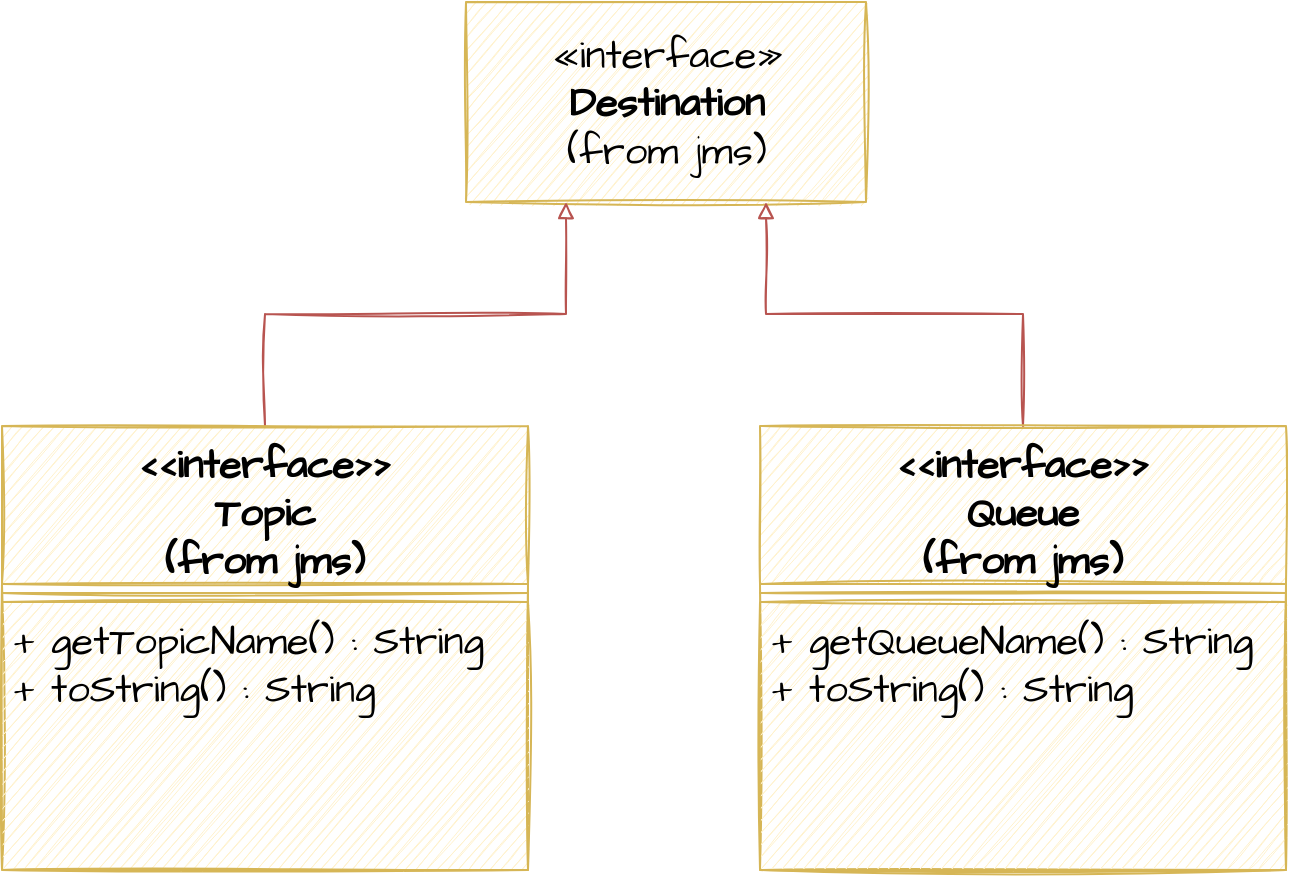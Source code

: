 <mxfile version="16.0.0" type="device"><diagram id="iR7kW6d5z7mH8W_eMVzF" name="Page-1"><mxGraphModel dx="1422" dy="700" grid="0" gridSize="10" guides="1" tooltips="1" connect="1" arrows="1" fold="1" page="1" pageScale="1" pageWidth="827" pageHeight="1169" math="0" shadow="0"><root><mxCell id="0"/><mxCell id="1" parent="0"/><mxCell id="ehRy4RxpUtRiQSKjynxq-5" value="«interface»&lt;br&gt;&lt;div&gt;&lt;b&gt;Destination&lt;/b&gt;&lt;/div&gt;(from jms)" style="html=1;sketch=1;fontFamily=Architects Daughter;fontSource=https%3A%2F%2Ffonts.googleapis.com%2Fcss%3Ffamily%3DArchitects%2BDaughter;fontSize=20;fillColor=#fff2cc;strokeColor=#d6b656;" parent="1" vertex="1"><mxGeometry x="314" y="96" width="200" height="100" as="geometry"/></mxCell><mxCell id="ehRy4RxpUtRiQSKjynxq-17" style="edgeStyle=orthogonalEdgeStyle;rounded=0;sketch=1;orthogonalLoop=1;jettySize=auto;html=1;exitX=0.5;exitY=0;exitDx=0;exitDy=0;entryX=0.25;entryY=1;entryDx=0;entryDy=0;fontFamily=Architects Daughter;fontSource=https%3A%2F%2Ffonts.googleapis.com%2Fcss%3Ffamily%3DArchitects%2BDaughter;fontSize=20;startArrow=none;startFill=0;endArrow=block;endFill=0;fillColor=#f8cecc;strokeColor=#b85450;" parent="1" source="ehRy4RxpUtRiQSKjynxq-6" target="ehRy4RxpUtRiQSKjynxq-5" edge="1"><mxGeometry relative="1" as="geometry"/></mxCell><mxCell id="ehRy4RxpUtRiQSKjynxq-6" value="&lt;&lt;interface&gt;&gt;&#xA;Topic&#xA;(from jms)&#xA;" style="swimlane;fontStyle=1;align=center;verticalAlign=top;childLayout=stackLayout;horizontal=1;startSize=79;horizontalStack=0;resizeParent=1;resizeParentMax=0;resizeLast=0;collapsible=1;marginBottom=0;sketch=1;fontFamily=Architects Daughter;fontSource=https%3A%2F%2Ffonts.googleapis.com%2Fcss%3Ffamily%3DArchitects%2BDaughter;fontSize=20;fillColor=#fff2cc;strokeColor=#d6b656;" parent="1" vertex="1"><mxGeometry x="82" y="308" width="263" height="222" as="geometry"/></mxCell><mxCell id="ehRy4RxpUtRiQSKjynxq-8" value="" style="line;strokeWidth=1;fillColor=#fff2cc;align=left;verticalAlign=middle;spacingTop=-1;spacingLeft=3;spacingRight=3;rotatable=0;labelPosition=right;points=[];portConstraint=eastwest;sketch=1;fontFamily=Architects Daughter;fontSource=https%3A%2F%2Ffonts.googleapis.com%2Fcss%3Ffamily%3DArchitects%2BDaughter;fontSize=20;strokeColor=#d6b656;" parent="ehRy4RxpUtRiQSKjynxq-6" vertex="1"><mxGeometry y="79" width="263" height="9" as="geometry"/></mxCell><mxCell id="ehRy4RxpUtRiQSKjynxq-9" value="+ getTopicName() : String &#xA;+ toString() : String" style="text;strokeColor=#d6b656;fillColor=#fff2cc;align=left;verticalAlign=top;spacingLeft=4;spacingRight=4;overflow=hidden;rotatable=0;points=[[0,0.5],[1,0.5]];portConstraint=eastwest;sketch=1;fontFamily=Architects Daughter;fontSource=https%3A%2F%2Ffonts.googleapis.com%2Fcss%3Ffamily%3DArchitects%2BDaughter;fontSize=20;" parent="ehRy4RxpUtRiQSKjynxq-6" vertex="1"><mxGeometry y="88" width="263" height="134" as="geometry"/></mxCell><mxCell id="ehRy4RxpUtRiQSKjynxq-18" style="edgeStyle=orthogonalEdgeStyle;rounded=0;sketch=1;orthogonalLoop=1;jettySize=auto;html=1;entryX=0.75;entryY=1;entryDx=0;entryDy=0;fontFamily=Architects Daughter;fontSource=https%3A%2F%2Ffonts.googleapis.com%2Fcss%3Ffamily%3DArchitects%2BDaughter;fontSize=20;startArrow=none;startFill=0;endArrow=block;endFill=0;fillColor=#f8cecc;strokeColor=#b85450;" parent="1" source="ehRy4RxpUtRiQSKjynxq-14" target="ehRy4RxpUtRiQSKjynxq-5" edge="1"><mxGeometry relative="1" as="geometry"/></mxCell><mxCell id="ehRy4RxpUtRiQSKjynxq-14" value="&lt;&lt;interface&gt;&gt;&#xA;Queue&#xA;(from jms)&#xA;" style="swimlane;fontStyle=1;align=center;verticalAlign=top;childLayout=stackLayout;horizontal=1;startSize=79;horizontalStack=0;resizeParent=1;resizeParentMax=0;resizeLast=0;collapsible=1;marginBottom=0;sketch=1;fontFamily=Architects Daughter;fontSource=https%3A%2F%2Ffonts.googleapis.com%2Fcss%3Ffamily%3DArchitects%2BDaughter;fontSize=20;fillColor=#fff2cc;strokeColor=#d6b656;" parent="1" vertex="1"><mxGeometry x="461" y="308" width="263" height="222" as="geometry"/></mxCell><mxCell id="ehRy4RxpUtRiQSKjynxq-15" value="" style="line;strokeWidth=1;fillColor=#fff2cc;align=left;verticalAlign=middle;spacingTop=-1;spacingLeft=3;spacingRight=3;rotatable=0;labelPosition=right;points=[];portConstraint=eastwest;sketch=1;fontFamily=Architects Daughter;fontSource=https%3A%2F%2Ffonts.googleapis.com%2Fcss%3Ffamily%3DArchitects%2BDaughter;fontSize=20;strokeColor=#d6b656;" parent="ehRy4RxpUtRiQSKjynxq-14" vertex="1"><mxGeometry y="79" width="263" height="9" as="geometry"/></mxCell><mxCell id="ehRy4RxpUtRiQSKjynxq-16" value="+ getQueueName() : String &#xA;+ toString() : String" style="text;strokeColor=#d6b656;fillColor=#fff2cc;align=left;verticalAlign=top;spacingLeft=4;spacingRight=4;overflow=hidden;rotatable=0;points=[[0,0.5],[1,0.5]];portConstraint=eastwest;sketch=1;fontFamily=Architects Daughter;fontSource=https%3A%2F%2Ffonts.googleapis.com%2Fcss%3Ffamily%3DArchitects%2BDaughter;fontSize=20;" parent="ehRy4RxpUtRiQSKjynxq-14" vertex="1"><mxGeometry y="88" width="263" height="134" as="geometry"/></mxCell></root></mxGraphModel></diagram></mxfile>